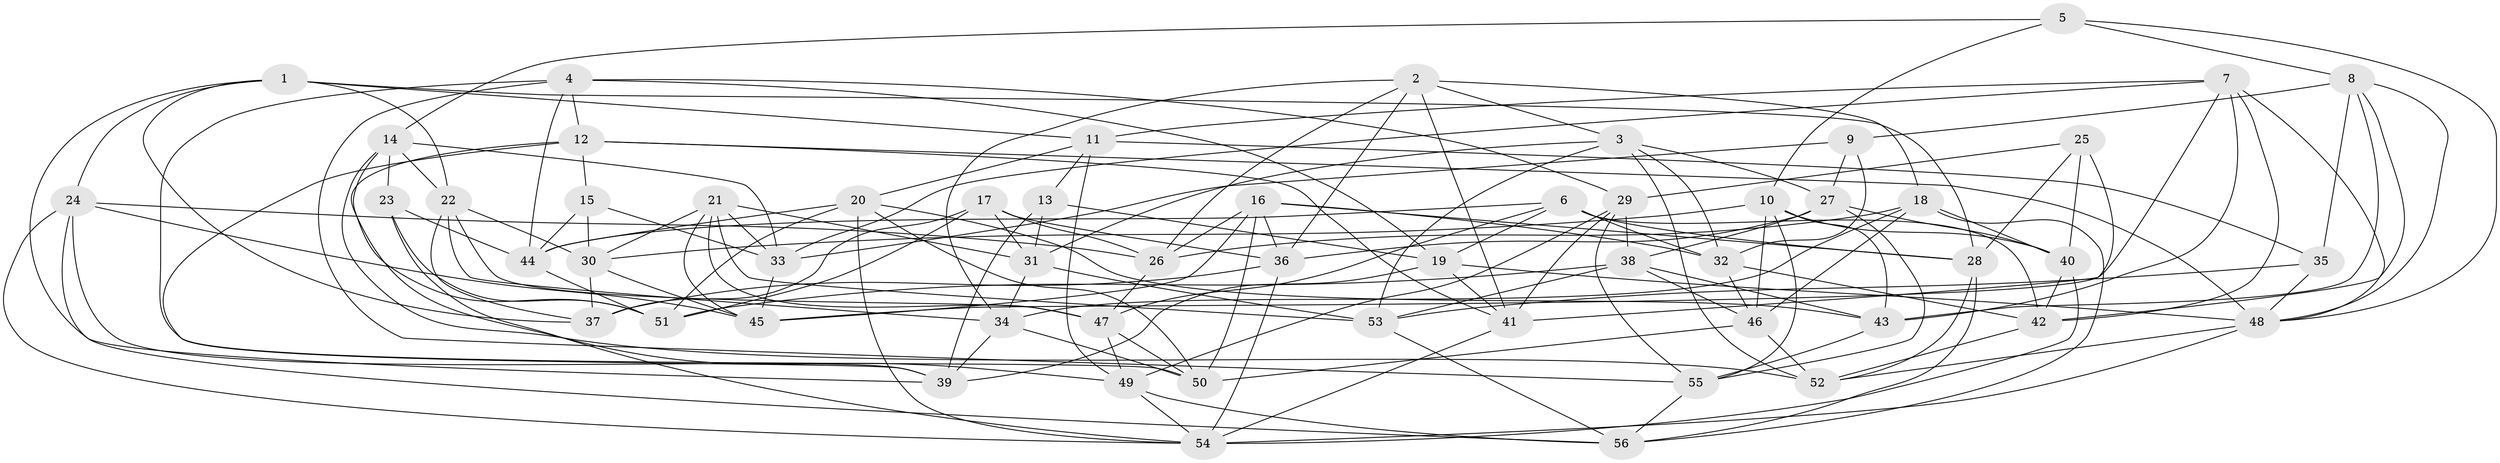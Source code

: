 // original degree distribution, {4: 1.0}
// Generated by graph-tools (version 1.1) at 2025/50/03/09/25 03:50:53]
// undirected, 56 vertices, 162 edges
graph export_dot {
graph [start="1"]
  node [color=gray90,style=filled];
  1;
  2;
  3;
  4;
  5;
  6;
  7;
  8;
  9;
  10;
  11;
  12;
  13;
  14;
  15;
  16;
  17;
  18;
  19;
  20;
  21;
  22;
  23;
  24;
  25;
  26;
  27;
  28;
  29;
  30;
  31;
  32;
  33;
  34;
  35;
  36;
  37;
  38;
  39;
  40;
  41;
  42;
  43;
  44;
  45;
  46;
  47;
  48;
  49;
  50;
  51;
  52;
  53;
  54;
  55;
  56;
  1 -- 11 [weight=1.0];
  1 -- 22 [weight=1.0];
  1 -- 24 [weight=1.0];
  1 -- 28 [weight=1.0];
  1 -- 37 [weight=1.0];
  1 -- 39 [weight=1.0];
  2 -- 3 [weight=1.0];
  2 -- 18 [weight=1.0];
  2 -- 26 [weight=1.0];
  2 -- 34 [weight=1.0];
  2 -- 36 [weight=1.0];
  2 -- 41 [weight=1.0];
  3 -- 27 [weight=1.0];
  3 -- 31 [weight=1.0];
  3 -- 32 [weight=1.0];
  3 -- 52 [weight=1.0];
  3 -- 53 [weight=1.0];
  4 -- 12 [weight=1.0];
  4 -- 19 [weight=1.0];
  4 -- 29 [weight=1.0];
  4 -- 44 [weight=1.0];
  4 -- 50 [weight=1.0];
  4 -- 55 [weight=1.0];
  5 -- 8 [weight=1.0];
  5 -- 10 [weight=1.0];
  5 -- 14 [weight=1.0];
  5 -- 48 [weight=1.0];
  6 -- 19 [weight=1.0];
  6 -- 28 [weight=1.0];
  6 -- 32 [weight=1.0];
  6 -- 42 [weight=1.0];
  6 -- 44 [weight=1.0];
  6 -- 47 [weight=1.0];
  7 -- 11 [weight=1.0];
  7 -- 33 [weight=1.0];
  7 -- 42 [weight=1.0];
  7 -- 43 [weight=1.0];
  7 -- 45 [weight=1.0];
  7 -- 48 [weight=1.0];
  8 -- 9 [weight=1.0];
  8 -- 35 [weight=1.0];
  8 -- 42 [weight=1.0];
  8 -- 43 [weight=1.0];
  8 -- 48 [weight=1.0];
  9 -- 27 [weight=1.0];
  9 -- 32 [weight=1.0];
  9 -- 33 [weight=1.0];
  10 -- 30 [weight=1.0];
  10 -- 40 [weight=1.0];
  10 -- 43 [weight=1.0];
  10 -- 46 [weight=1.0];
  10 -- 55 [weight=1.0];
  11 -- 13 [weight=1.0];
  11 -- 20 [weight=1.0];
  11 -- 35 [weight=1.0];
  11 -- 49 [weight=1.0];
  12 -- 15 [weight=1.0];
  12 -- 39 [weight=1.0];
  12 -- 41 [weight=1.0];
  12 -- 48 [weight=1.0];
  12 -- 49 [weight=1.0];
  13 -- 19 [weight=1.0];
  13 -- 31 [weight=1.0];
  13 -- 39 [weight=1.0];
  14 -- 22 [weight=1.0];
  14 -- 23 [weight=1.0];
  14 -- 33 [weight=1.0];
  14 -- 51 [weight=1.0];
  14 -- 52 [weight=1.0];
  15 -- 30 [weight=1.0];
  15 -- 33 [weight=1.0];
  15 -- 44 [weight=1.0];
  16 -- 26 [weight=1.0];
  16 -- 28 [weight=1.0];
  16 -- 32 [weight=1.0];
  16 -- 36 [weight=1.0];
  16 -- 45 [weight=1.0];
  16 -- 50 [weight=1.0];
  17 -- 26 [weight=1.0];
  17 -- 31 [weight=1.0];
  17 -- 36 [weight=1.0];
  17 -- 37 [weight=2.0];
  17 -- 51 [weight=1.0];
  18 -- 26 [weight=1.0];
  18 -- 34 [weight=1.0];
  18 -- 40 [weight=1.0];
  18 -- 46 [weight=1.0];
  18 -- 56 [weight=1.0];
  19 -- 39 [weight=1.0];
  19 -- 41 [weight=1.0];
  19 -- 48 [weight=1.0];
  20 -- 43 [weight=1.0];
  20 -- 44 [weight=1.0];
  20 -- 50 [weight=1.0];
  20 -- 51 [weight=1.0];
  20 -- 54 [weight=1.0];
  21 -- 30 [weight=1.0];
  21 -- 31 [weight=1.0];
  21 -- 33 [weight=1.0];
  21 -- 45 [weight=1.0];
  21 -- 47 [weight=1.0];
  21 -- 53 [weight=1.0];
  22 -- 30 [weight=1.0];
  22 -- 34 [weight=1.0];
  22 -- 37 [weight=1.0];
  22 -- 47 [weight=1.0];
  23 -- 44 [weight=1.0];
  23 -- 51 [weight=1.0];
  23 -- 54 [weight=1.0];
  24 -- 26 [weight=1.0];
  24 -- 39 [weight=1.0];
  24 -- 45 [weight=1.0];
  24 -- 54 [weight=1.0];
  24 -- 56 [weight=1.0];
  25 -- 28 [weight=1.0];
  25 -- 29 [weight=1.0];
  25 -- 40 [weight=1.0];
  25 -- 41 [weight=1.0];
  26 -- 47 [weight=1.0];
  27 -- 36 [weight=1.0];
  27 -- 38 [weight=1.0];
  27 -- 40 [weight=1.0];
  27 -- 55 [weight=1.0];
  28 -- 52 [weight=1.0];
  28 -- 56 [weight=1.0];
  29 -- 38 [weight=1.0];
  29 -- 41 [weight=1.0];
  29 -- 49 [weight=1.0];
  29 -- 55 [weight=1.0];
  30 -- 37 [weight=1.0];
  30 -- 45 [weight=1.0];
  31 -- 34 [weight=1.0];
  31 -- 53 [weight=1.0];
  32 -- 42 [weight=1.0];
  32 -- 46 [weight=1.0];
  33 -- 45 [weight=1.0];
  34 -- 39 [weight=1.0];
  34 -- 50 [weight=1.0];
  35 -- 48 [weight=1.0];
  35 -- 53 [weight=1.0];
  36 -- 37 [weight=1.0];
  36 -- 54 [weight=1.0];
  38 -- 43 [weight=1.0];
  38 -- 46 [weight=1.0];
  38 -- 51 [weight=1.0];
  38 -- 53 [weight=1.0];
  40 -- 42 [weight=1.0];
  40 -- 54 [weight=1.0];
  41 -- 54 [weight=1.0];
  42 -- 52 [weight=1.0];
  43 -- 55 [weight=1.0];
  44 -- 51 [weight=1.0];
  46 -- 50 [weight=1.0];
  46 -- 52 [weight=1.0];
  47 -- 49 [weight=1.0];
  47 -- 50 [weight=1.0];
  48 -- 52 [weight=1.0];
  48 -- 54 [weight=1.0];
  49 -- 54 [weight=1.0];
  49 -- 56 [weight=1.0];
  53 -- 56 [weight=1.0];
  55 -- 56 [weight=1.0];
}
